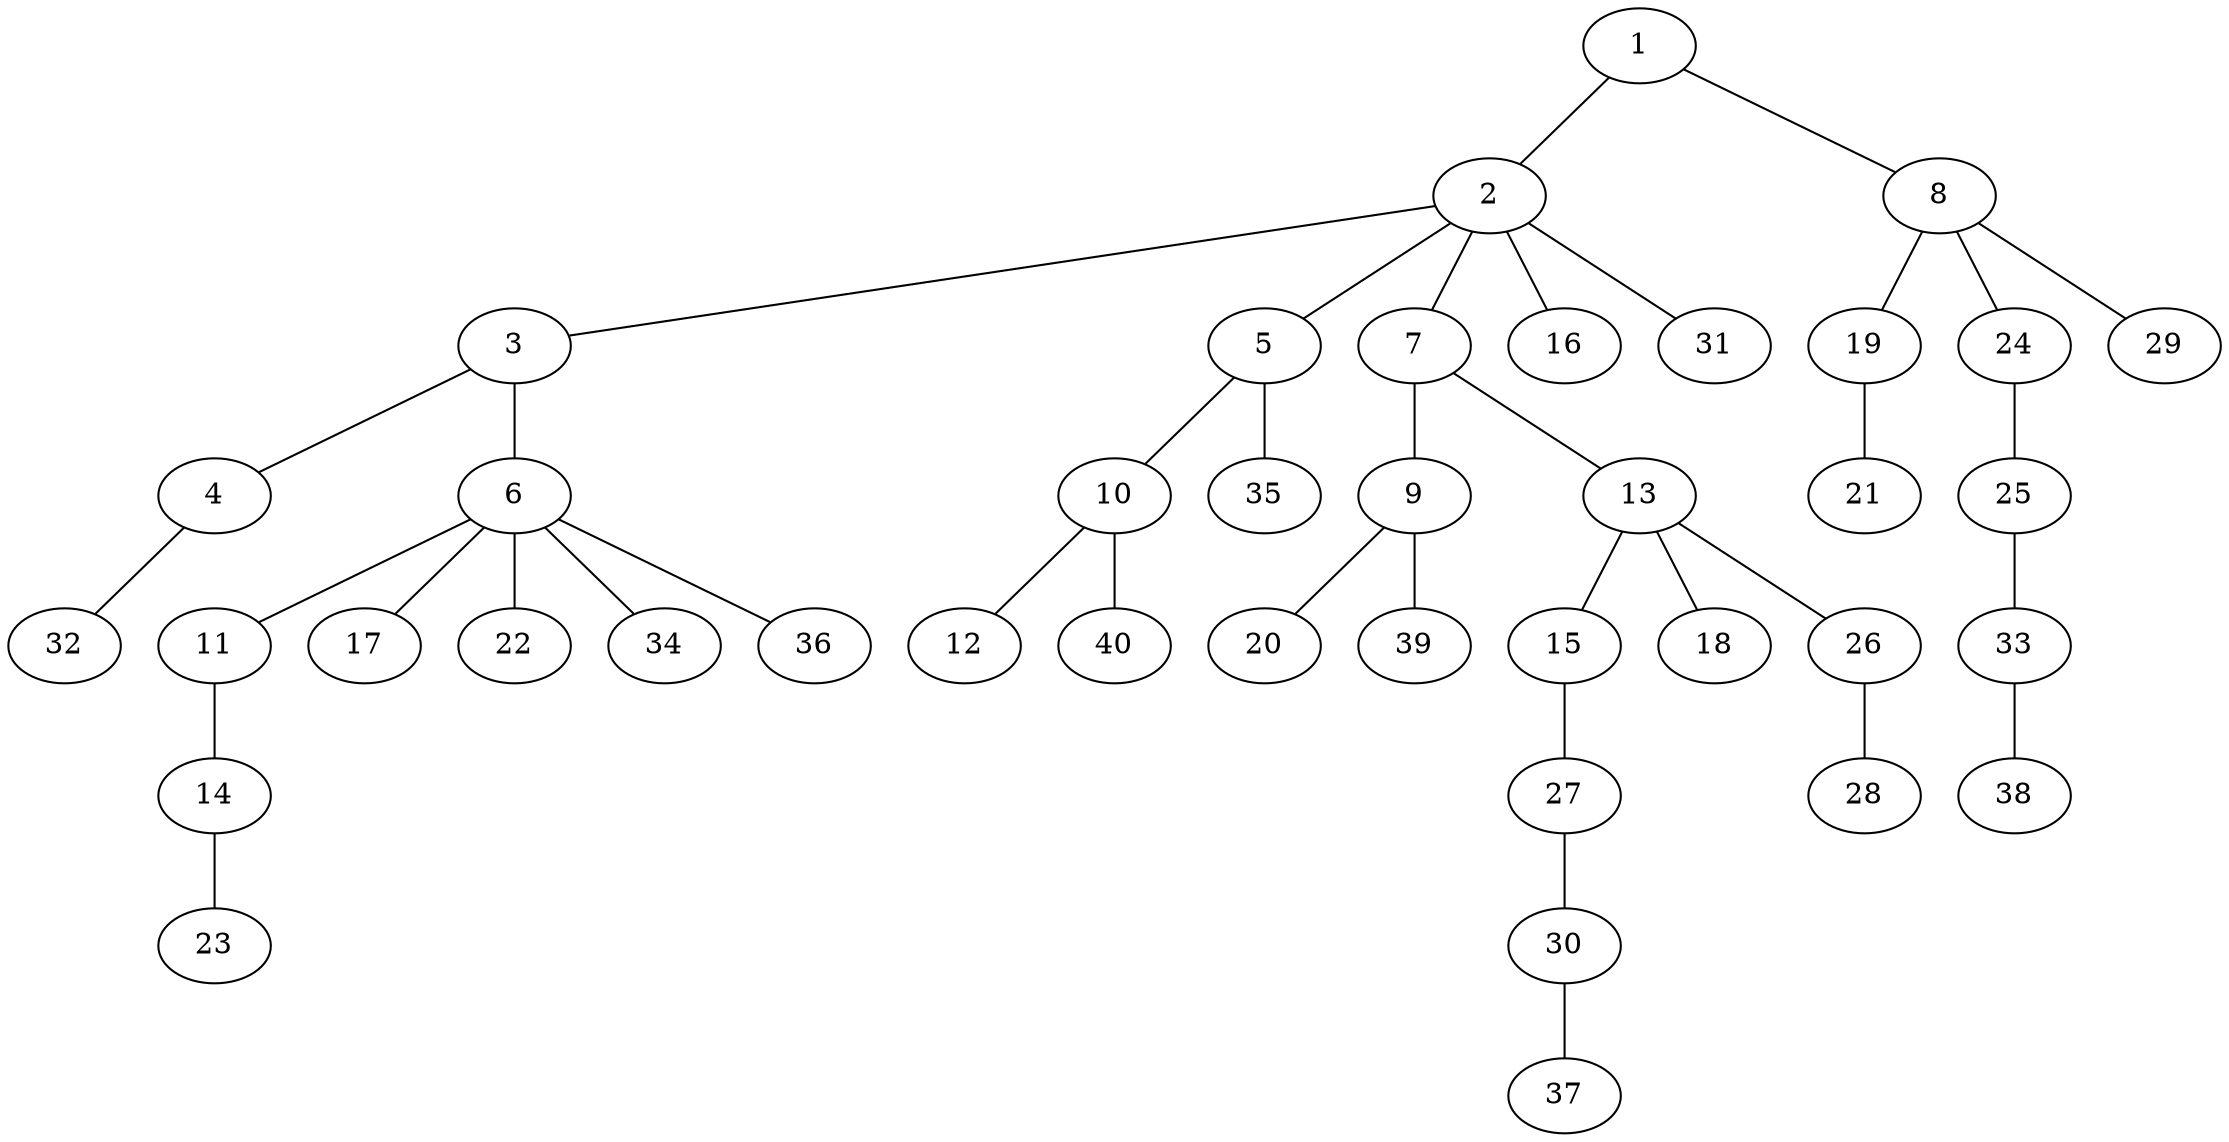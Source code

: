 graph graphname {1--2
1--8
2--3
2--5
2--7
2--16
2--31
3--4
3--6
4--32
5--10
5--35
6--11
6--17
6--22
6--34
6--36
7--9
7--13
8--19
8--24
8--29
9--20
9--39
10--12
10--40
11--14
13--15
13--18
13--26
14--23
15--27
19--21
24--25
25--33
26--28
27--30
30--37
33--38
}